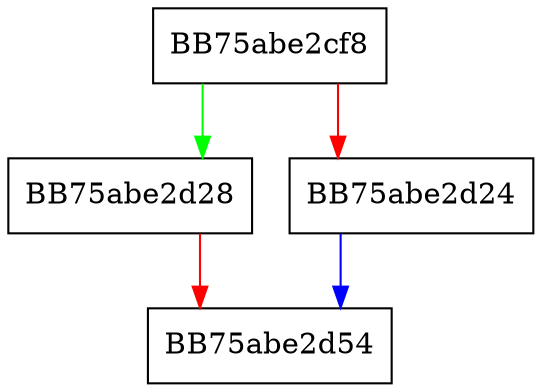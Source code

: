 digraph ZSTD_BtFindBestMatch_extDict_4 {
  node [shape="box"];
  graph [splines=ortho];
  BB75abe2cf8 -> BB75abe2d28 [color="green"];
  BB75abe2cf8 -> BB75abe2d24 [color="red"];
  BB75abe2d24 -> BB75abe2d54 [color="blue"];
  BB75abe2d28 -> BB75abe2d54 [color="red"];
}